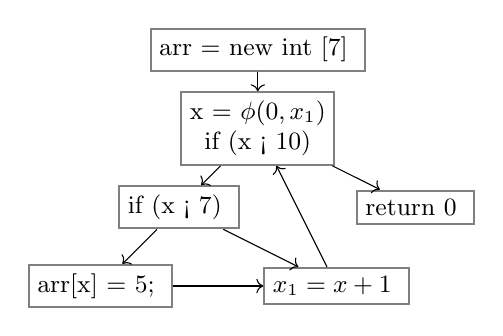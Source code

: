 \begin{tikzpicture}
[
% scale=2,transform shape,
% state/.style={rectangle,draw=black!50,fill=green!10,thick,minimum size=5mm},
cfg_node/.style={rectangle, draw=black!50, thick, font=\small, align=center},
% arr/.style={-,auto,>=stealth}
]
\small

\node (n1) at (0, 0) [cfg_node] { arr = new int [7] };
\node (n2) at (0, -1) [cfg_node] { x = $\phi(0, x_1)$ \\
                                   if (x < 10) };
\node (n3) at (-1, -2) [cfg_node] { if (x < 7) };
\node (n4) at (2, -2) [cfg_node] { return 0 };
\node (n5) at (-2, -3) [cfg_node] { arr[x] = 5; };
\node (n6) at (1, -3) [cfg_node] { $x_1 = x + 1$ };

\draw [->] node{}(n1) -- node{}(n2);
\draw [->] node{}(n2) -- node{}(n3);
\draw [->] node{}(n2) -- node{}(n4);
\draw [->] node{}(n3) -- node{}(n5);
\draw [->] node{}(n3) -- node{}(n6);
\draw [->] node{}(n5) -- node{}(n6);
\draw [->] node{}(n6) -- node{}(n2);

\end{tikzpicture}
